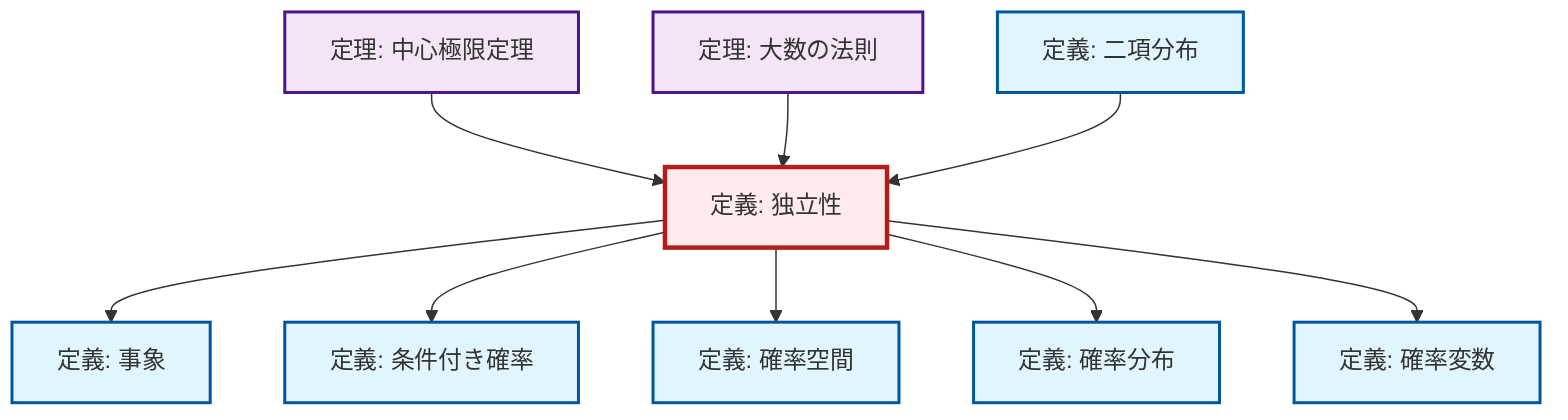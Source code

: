 graph TD
    classDef definition fill:#e1f5fe,stroke:#01579b,stroke-width:2px
    classDef theorem fill:#f3e5f5,stroke:#4a148c,stroke-width:2px
    classDef axiom fill:#fff3e0,stroke:#e65100,stroke-width:2px
    classDef example fill:#e8f5e9,stroke:#1b5e20,stroke-width:2px
    classDef current fill:#ffebee,stroke:#b71c1c,stroke-width:3px
    def-independence["定義: 独立性"]:::definition
    thm-central-limit["定理: 中心極限定理"]:::theorem
    def-conditional-probability["定義: 条件付き確率"]:::definition
    def-binomial-distribution["定義: 二項分布"]:::definition
    def-probability-space["定義: 確率空間"]:::definition
    thm-law-of-large-numbers["定理: 大数の法則"]:::theorem
    def-probability-distribution["定義: 確率分布"]:::definition
    def-event["定義: 事象"]:::definition
    def-random-variable["定義: 確率変数"]:::definition
    def-independence --> def-event
    def-independence --> def-conditional-probability
    def-independence --> def-probability-space
    def-independence --> def-probability-distribution
    thm-central-limit --> def-independence
    def-independence --> def-random-variable
    thm-law-of-large-numbers --> def-independence
    def-binomial-distribution --> def-independence
    class def-independence current